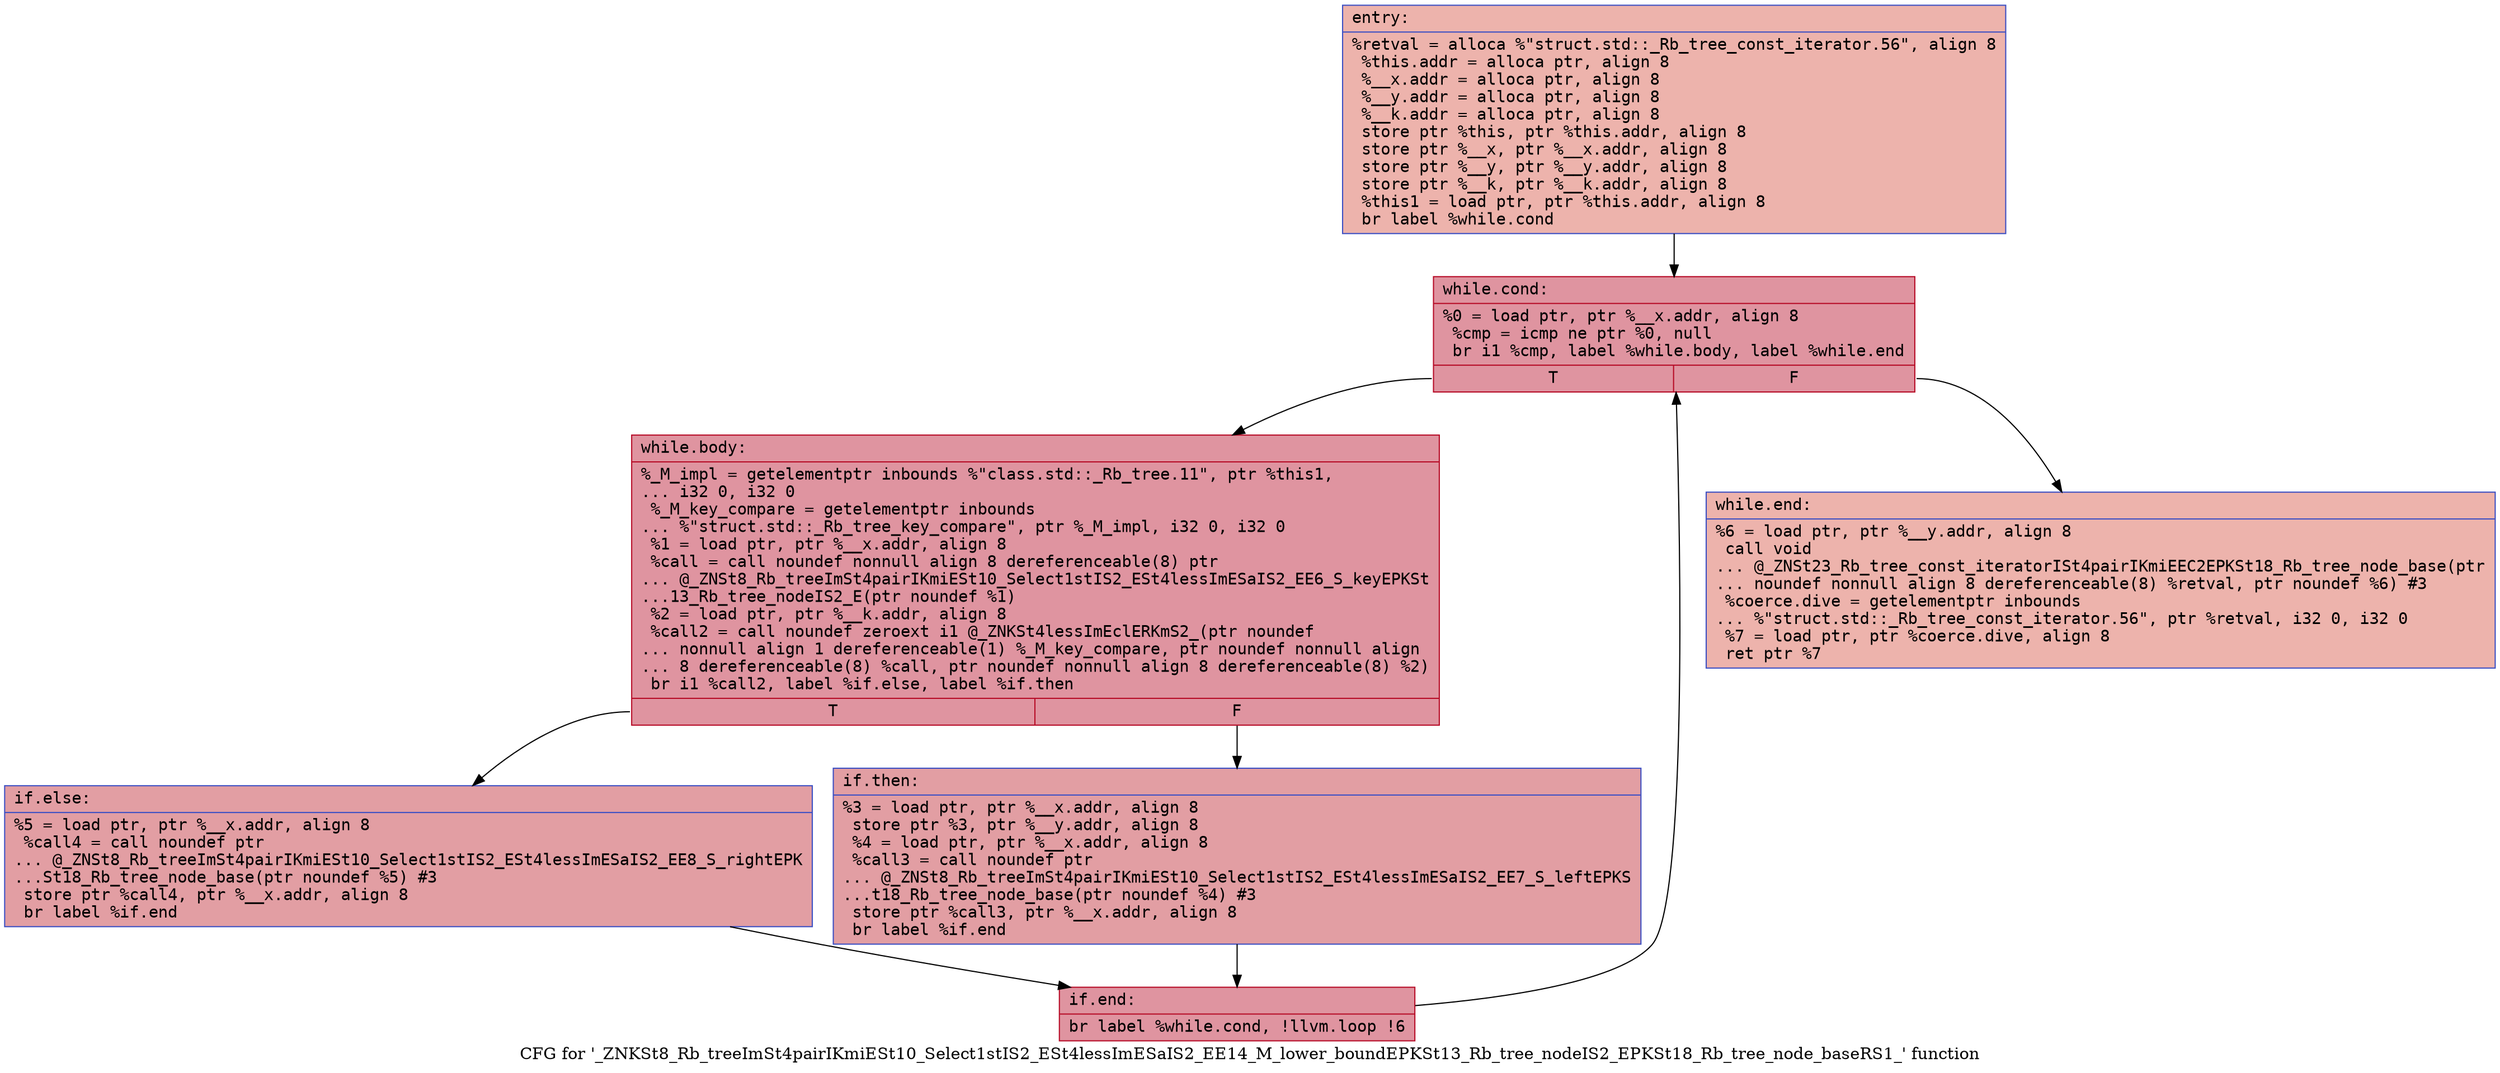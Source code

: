 digraph "CFG for '_ZNKSt8_Rb_treeImSt4pairIKmiESt10_Select1stIS2_ESt4lessImESaIS2_EE14_M_lower_boundEPKSt13_Rb_tree_nodeIS2_EPKSt18_Rb_tree_node_baseRS1_' function" {
	label="CFG for '_ZNKSt8_Rb_treeImSt4pairIKmiESt10_Select1stIS2_ESt4lessImESaIS2_EE14_M_lower_boundEPKSt13_Rb_tree_nodeIS2_EPKSt18_Rb_tree_node_baseRS1_' function";

	Node0x55dfe4c5fd10 [shape=record,color="#3d50c3ff", style=filled, fillcolor="#d6524470" fontname="Courier",label="{entry:\l|  %retval = alloca %\"struct.std::_Rb_tree_const_iterator.56\", align 8\l  %this.addr = alloca ptr, align 8\l  %__x.addr = alloca ptr, align 8\l  %__y.addr = alloca ptr, align 8\l  %__k.addr = alloca ptr, align 8\l  store ptr %this, ptr %this.addr, align 8\l  store ptr %__x, ptr %__x.addr, align 8\l  store ptr %__y, ptr %__y.addr, align 8\l  store ptr %__k, ptr %__k.addr, align 8\l  %this1 = load ptr, ptr %this.addr, align 8\l  br label %while.cond\l}"];
	Node0x55dfe4c5fd10 -> Node0x55dfe4c60330[tooltip="entry -> while.cond\nProbability 100.00%" ];
	Node0x55dfe4c60330 [shape=record,color="#b70d28ff", style=filled, fillcolor="#b70d2870" fontname="Courier",label="{while.cond:\l|  %0 = load ptr, ptr %__x.addr, align 8\l  %cmp = icmp ne ptr %0, null\l  br i1 %cmp, label %while.body, label %while.end\l|{<s0>T|<s1>F}}"];
	Node0x55dfe4c60330:s0 -> Node0x55dfe4c60660[tooltip="while.cond -> while.body\nProbability 96.88%" ];
	Node0x55dfe4c60330:s1 -> Node0x55dfe4c606e0[tooltip="while.cond -> while.end\nProbability 3.12%" ];
	Node0x55dfe4c60660 [shape=record,color="#b70d28ff", style=filled, fillcolor="#b70d2870" fontname="Courier",label="{while.body:\l|  %_M_impl = getelementptr inbounds %\"class.std::_Rb_tree.11\", ptr %this1,\l... i32 0, i32 0\l  %_M_key_compare = getelementptr inbounds\l... %\"struct.std::_Rb_tree_key_compare\", ptr %_M_impl, i32 0, i32 0\l  %1 = load ptr, ptr %__x.addr, align 8\l  %call = call noundef nonnull align 8 dereferenceable(8) ptr\l... @_ZNSt8_Rb_treeImSt4pairIKmiESt10_Select1stIS2_ESt4lessImESaIS2_EE6_S_keyEPKSt\l...13_Rb_tree_nodeIS2_E(ptr noundef %1)\l  %2 = load ptr, ptr %__k.addr, align 8\l  %call2 = call noundef zeroext i1 @_ZNKSt4lessImEclERKmS2_(ptr noundef\l... nonnull align 1 dereferenceable(1) %_M_key_compare, ptr noundef nonnull align\l... 8 dereferenceable(8) %call, ptr noundef nonnull align 8 dereferenceable(8) %2)\l  br i1 %call2, label %if.else, label %if.then\l|{<s0>T|<s1>F}}"];
	Node0x55dfe4c60660:s0 -> Node0x55dfe4c60dc0[tooltip="while.body -> if.else\nProbability 50.00%" ];
	Node0x55dfe4c60660:s1 -> Node0x55dfe4c60e10[tooltip="while.body -> if.then\nProbability 50.00%" ];
	Node0x55dfe4c60e10 [shape=record,color="#3d50c3ff", style=filled, fillcolor="#be242e70" fontname="Courier",label="{if.then:\l|  %3 = load ptr, ptr %__x.addr, align 8\l  store ptr %3, ptr %__y.addr, align 8\l  %4 = load ptr, ptr %__x.addr, align 8\l  %call3 = call noundef ptr\l... @_ZNSt8_Rb_treeImSt4pairIKmiESt10_Select1stIS2_ESt4lessImESaIS2_EE7_S_leftEPKS\l...t18_Rb_tree_node_base(ptr noundef %4) #3\l  store ptr %call3, ptr %__x.addr, align 8\l  br label %if.end\l}"];
	Node0x55dfe4c60e10 -> Node0x55dfe4c61320[tooltip="if.then -> if.end\nProbability 100.00%" ];
	Node0x55dfe4c60dc0 [shape=record,color="#3d50c3ff", style=filled, fillcolor="#be242e70" fontname="Courier",label="{if.else:\l|  %5 = load ptr, ptr %__x.addr, align 8\l  %call4 = call noundef ptr\l... @_ZNSt8_Rb_treeImSt4pairIKmiESt10_Select1stIS2_ESt4lessImESaIS2_EE8_S_rightEPK\l...St18_Rb_tree_node_base(ptr noundef %5) #3\l  store ptr %call4, ptr %__x.addr, align 8\l  br label %if.end\l}"];
	Node0x55dfe4c60dc0 -> Node0x55dfe4c61320[tooltip="if.else -> if.end\nProbability 100.00%" ];
	Node0x55dfe4c61320 [shape=record,color="#b70d28ff", style=filled, fillcolor="#b70d2870" fontname="Courier",label="{if.end:\l|  br label %while.cond, !llvm.loop !6\l}"];
	Node0x55dfe4c61320 -> Node0x55dfe4c60330[tooltip="if.end -> while.cond\nProbability 100.00%" ];
	Node0x55dfe4c606e0 [shape=record,color="#3d50c3ff", style=filled, fillcolor="#d6524470" fontname="Courier",label="{while.end:\l|  %6 = load ptr, ptr %__y.addr, align 8\l  call void\l... @_ZNSt23_Rb_tree_const_iteratorISt4pairIKmiEEC2EPKSt18_Rb_tree_node_base(ptr\l... noundef nonnull align 8 dereferenceable(8) %retval, ptr noundef %6) #3\l  %coerce.dive = getelementptr inbounds\l... %\"struct.std::_Rb_tree_const_iterator.56\", ptr %retval, i32 0, i32 0\l  %7 = load ptr, ptr %coerce.dive, align 8\l  ret ptr %7\l}"];
}
